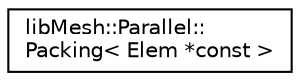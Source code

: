 digraph "类继承关系图"
{
 // INTERACTIVE_SVG=YES
  edge [fontname="Helvetica",fontsize="10",labelfontname="Helvetica",labelfontsize="10"];
  node [fontname="Helvetica",fontsize="10",shape=record];
  rankdir="LR";
  Node1 [label="libMesh::Parallel::\lPacking\< Elem *const  \>",height=0.2,width=0.4,color="black", fillcolor="white", style="filled",URL="$classlibMesh_1_1Parallel_1_1Packing_3_01Elem_01_5const_01_01_4.html"];
}
